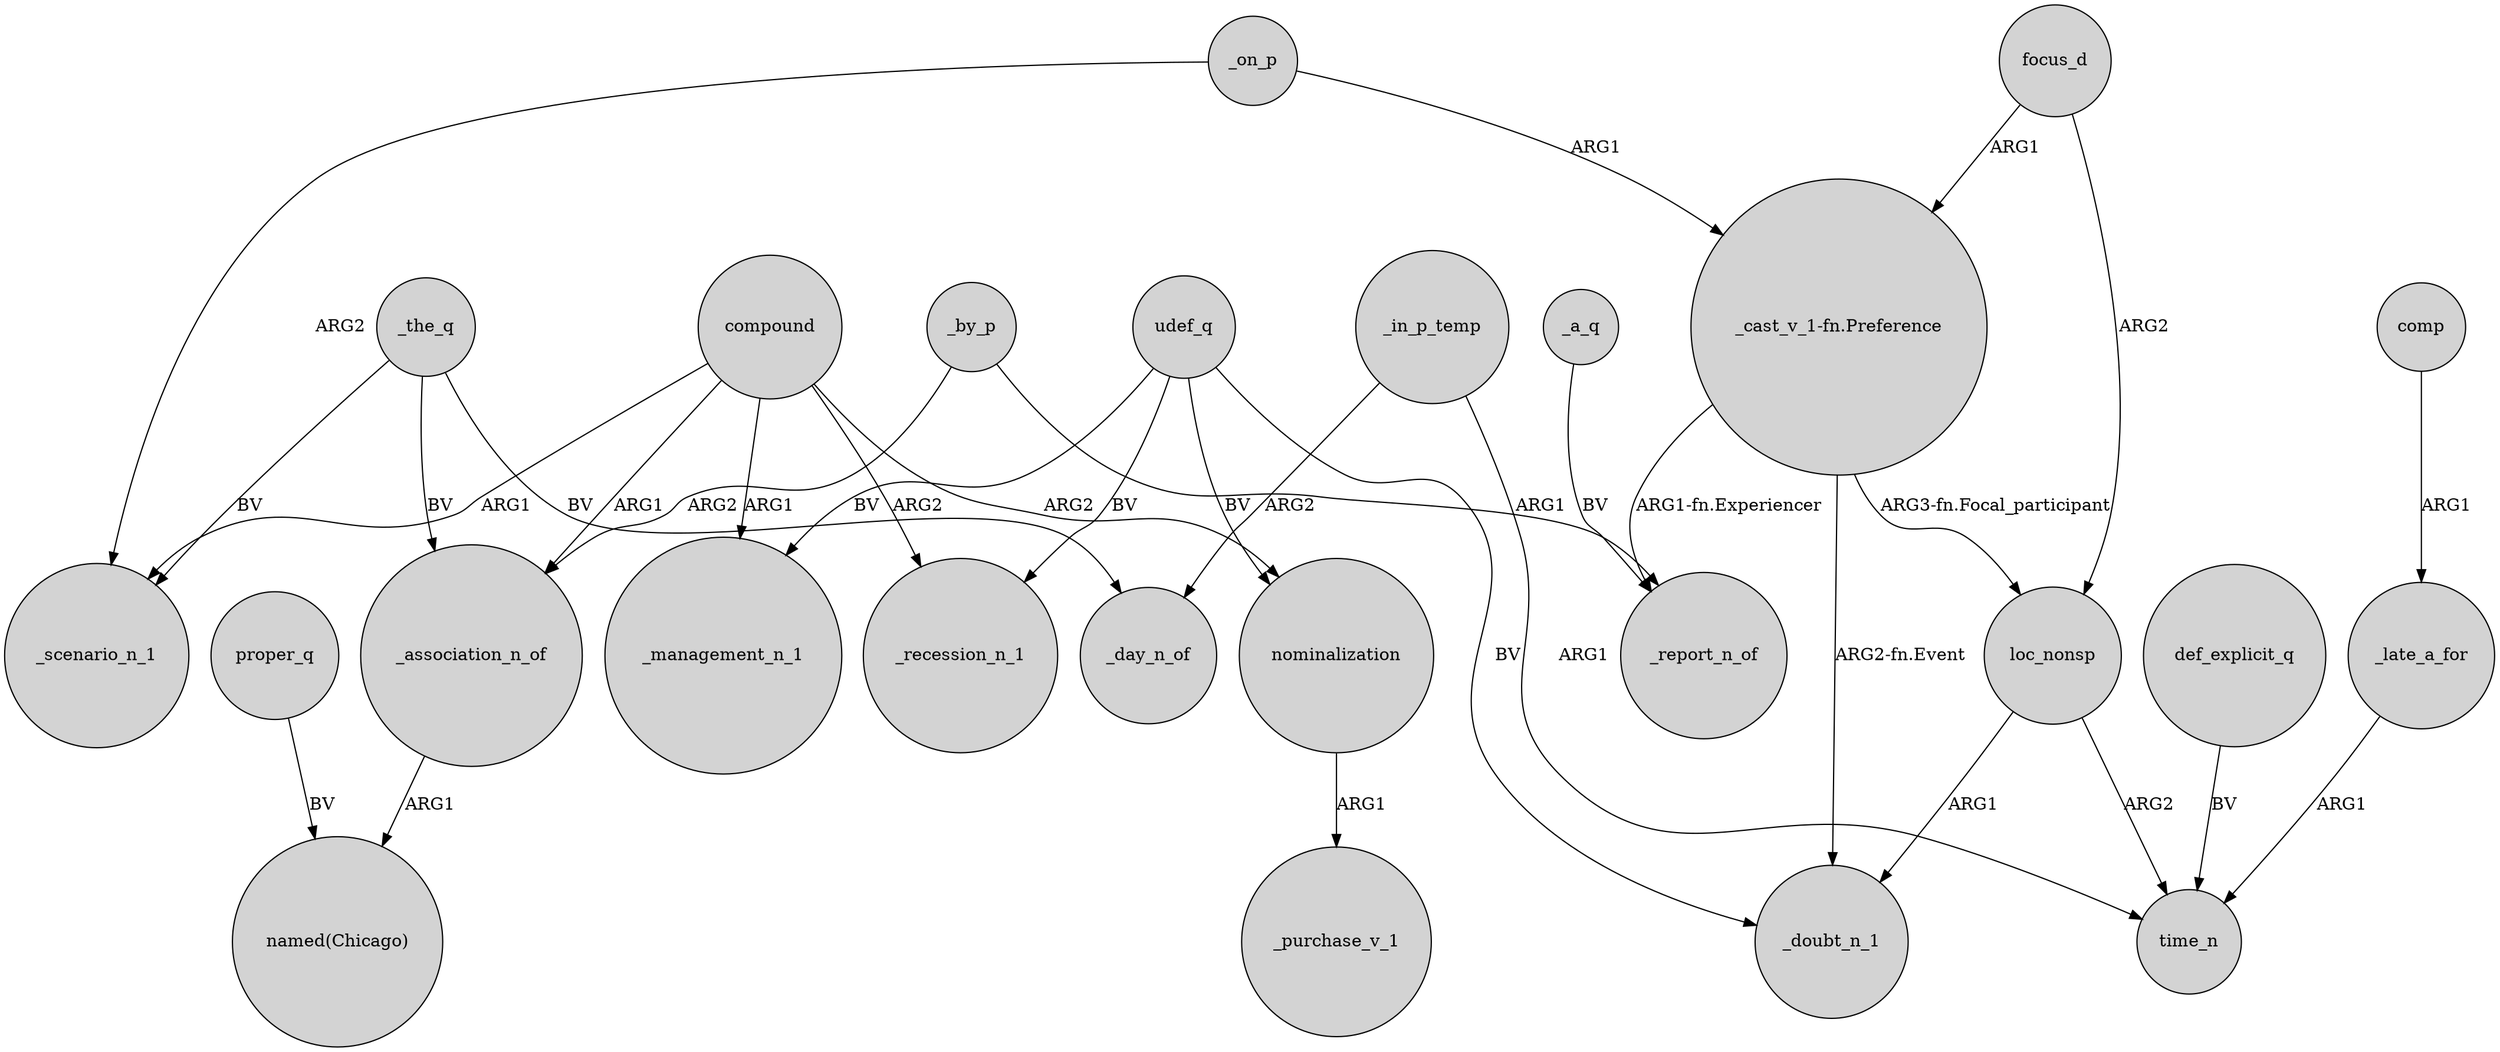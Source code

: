 digraph {
	node [shape=circle style=filled]
	_the_q -> _association_n_of [label=BV]
	_on_p -> "_cast_v_1-fn.Preference" [label=ARG1]
	"_cast_v_1-fn.Preference" -> loc_nonsp [label="ARG3-fn.Focal_participant"]
	_on_p -> _scenario_n_1 [label=ARG2]
	udef_q -> _doubt_n_1 [label=BV]
	udef_q -> nominalization [label=BV]
	nominalization -> _purchase_v_1 [label=ARG1]
	udef_q -> _recession_n_1 [label=BV]
	focus_d -> loc_nonsp [label=ARG2]
	compound -> _association_n_of [label=ARG1]
	compound -> nominalization [label=ARG2]
	udef_q -> _management_n_1 [label=BV]
	_a_q -> _report_n_of [label=BV]
	compound -> _recession_n_1 [label=ARG2]
	_late_a_for -> time_n [label=ARG1]
	loc_nonsp -> _doubt_n_1 [label=ARG1]
	_the_q -> _day_n_of [label=BV]
	comp -> _late_a_for [label=ARG1]
	_by_p -> _report_n_of [label=ARG1]
	compound -> _management_n_1 [label=ARG1]
	focus_d -> "_cast_v_1-fn.Preference" [label=ARG1]
	proper_q -> "named(Chicago)" [label=BV]
	compound -> _scenario_n_1 [label=ARG1]
	_in_p_temp -> time_n [label=ARG1]
	_association_n_of -> "named(Chicago)" [label=ARG1]
	"_cast_v_1-fn.Preference" -> _doubt_n_1 [label="ARG2-fn.Event"]
	def_explicit_q -> time_n [label=BV]
	_in_p_temp -> _day_n_of [label=ARG2]
	_the_q -> _scenario_n_1 [label=BV]
	loc_nonsp -> time_n [label=ARG2]
	"_cast_v_1-fn.Preference" -> _report_n_of [label="ARG1-fn.Experiencer"]
	_by_p -> _association_n_of [label=ARG2]
}
